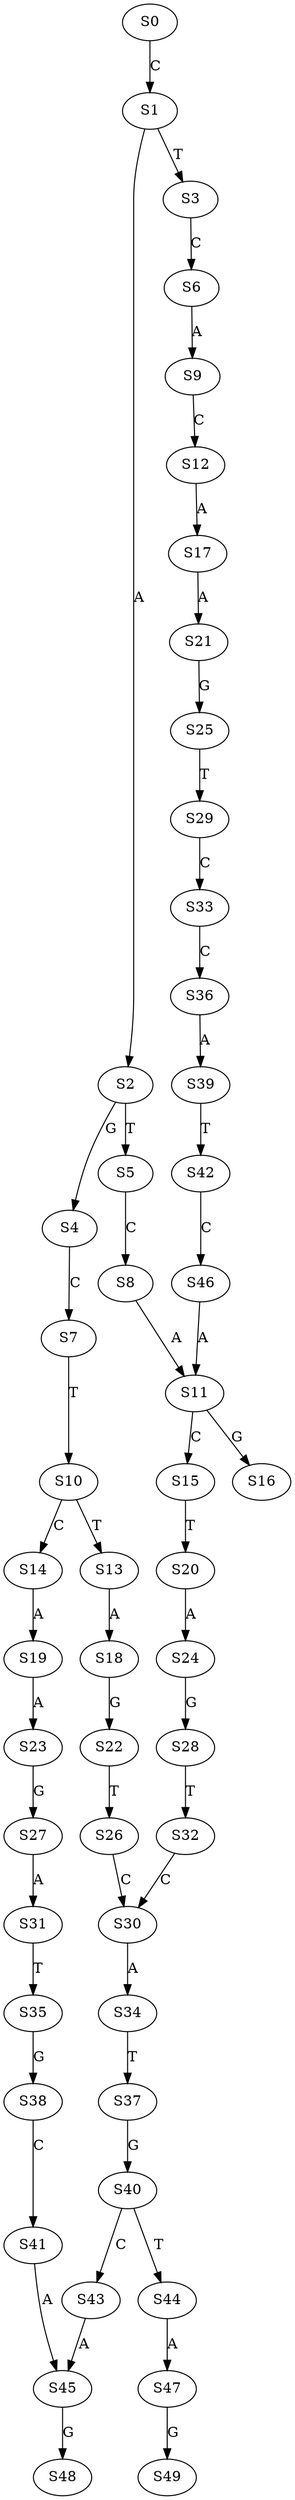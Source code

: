 strict digraph  {
	S0 -> S1 [ label = C ];
	S1 -> S2 [ label = A ];
	S1 -> S3 [ label = T ];
	S2 -> S4 [ label = G ];
	S2 -> S5 [ label = T ];
	S3 -> S6 [ label = C ];
	S4 -> S7 [ label = C ];
	S5 -> S8 [ label = C ];
	S6 -> S9 [ label = A ];
	S7 -> S10 [ label = T ];
	S8 -> S11 [ label = A ];
	S9 -> S12 [ label = C ];
	S10 -> S13 [ label = T ];
	S10 -> S14 [ label = C ];
	S11 -> S15 [ label = C ];
	S11 -> S16 [ label = G ];
	S12 -> S17 [ label = A ];
	S13 -> S18 [ label = A ];
	S14 -> S19 [ label = A ];
	S15 -> S20 [ label = T ];
	S17 -> S21 [ label = A ];
	S18 -> S22 [ label = G ];
	S19 -> S23 [ label = A ];
	S20 -> S24 [ label = A ];
	S21 -> S25 [ label = G ];
	S22 -> S26 [ label = T ];
	S23 -> S27 [ label = G ];
	S24 -> S28 [ label = G ];
	S25 -> S29 [ label = T ];
	S26 -> S30 [ label = C ];
	S27 -> S31 [ label = A ];
	S28 -> S32 [ label = T ];
	S29 -> S33 [ label = C ];
	S30 -> S34 [ label = A ];
	S31 -> S35 [ label = T ];
	S32 -> S30 [ label = C ];
	S33 -> S36 [ label = C ];
	S34 -> S37 [ label = T ];
	S35 -> S38 [ label = G ];
	S36 -> S39 [ label = A ];
	S37 -> S40 [ label = G ];
	S38 -> S41 [ label = C ];
	S39 -> S42 [ label = T ];
	S40 -> S43 [ label = C ];
	S40 -> S44 [ label = T ];
	S41 -> S45 [ label = A ];
	S42 -> S46 [ label = C ];
	S43 -> S45 [ label = A ];
	S44 -> S47 [ label = A ];
	S45 -> S48 [ label = G ];
	S46 -> S11 [ label = A ];
	S47 -> S49 [ label = G ];
}
